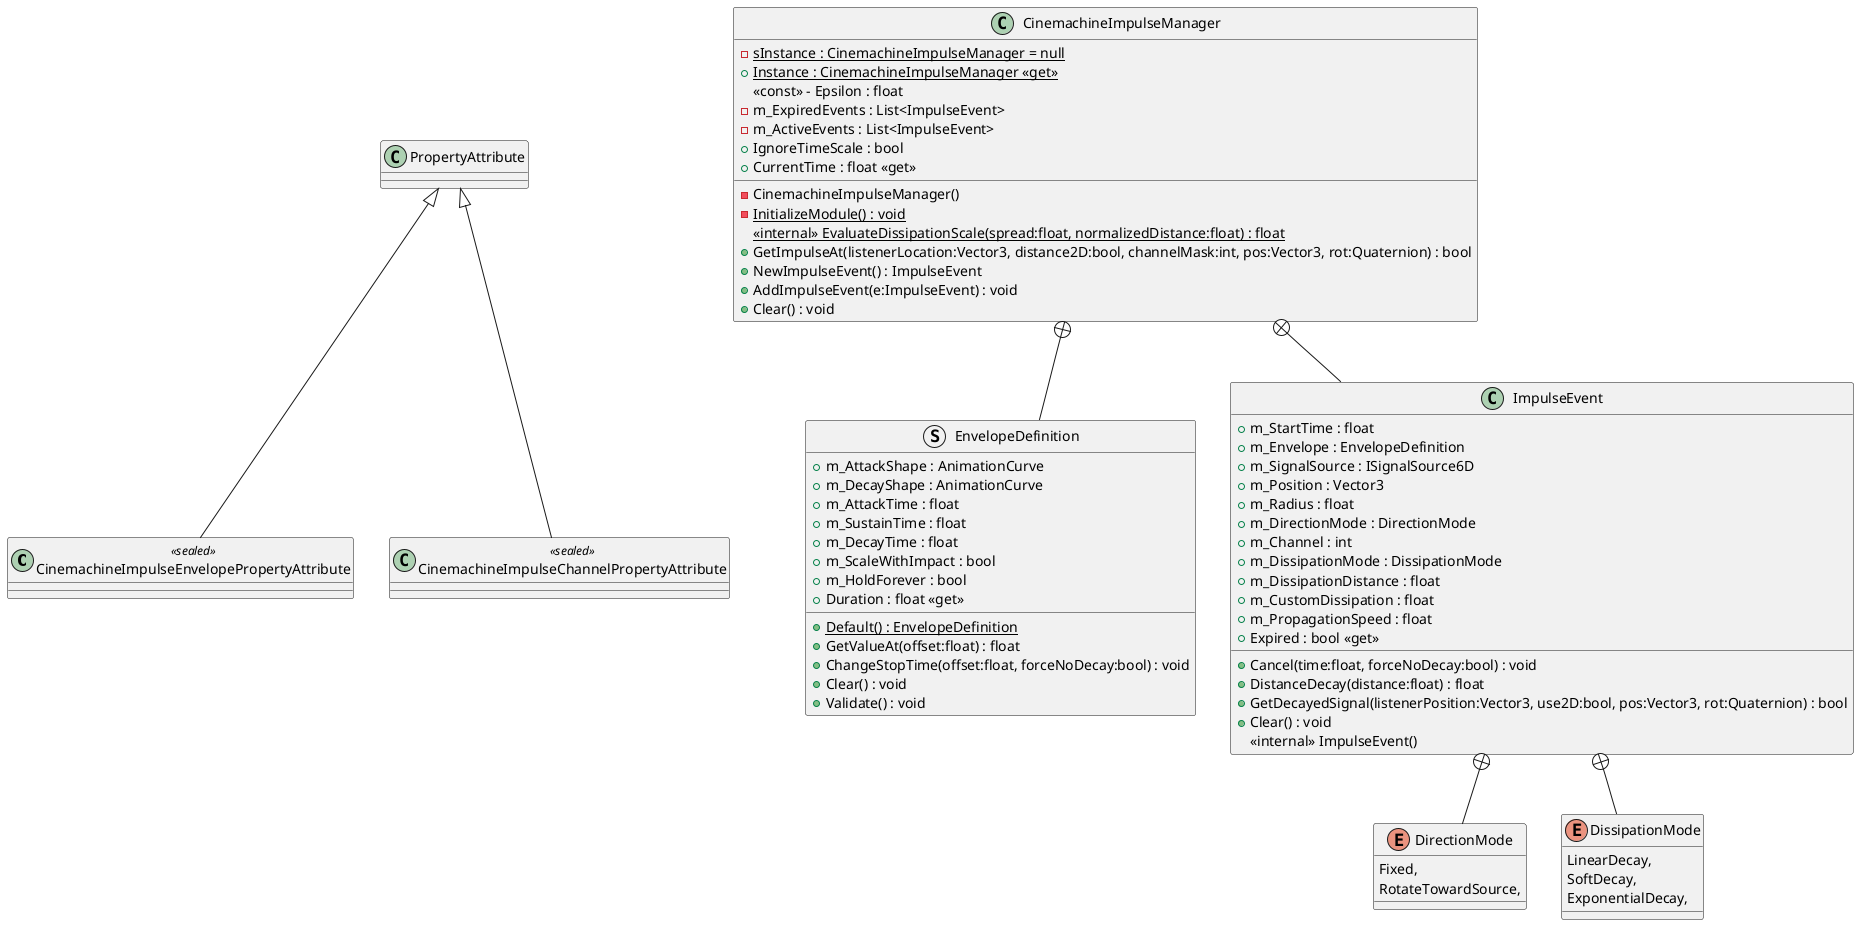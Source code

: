 @startuml
class CinemachineImpulseEnvelopePropertyAttribute <<sealed>> {
}
class CinemachineImpulseChannelPropertyAttribute <<sealed>> {
}
class CinemachineImpulseManager {
    - CinemachineImpulseManager()
    - {static} sInstance : CinemachineImpulseManager = null
    + {static} Instance : CinemachineImpulseManager <<get>>
    {static} - InitializeModule() : void
    <<const>> - Epsilon : float
    <<internal>> {static} EvaluateDissipationScale(spread:float, normalizedDistance:float) : float
    - m_ExpiredEvents : List<ImpulseEvent>
    - m_ActiveEvents : List<ImpulseEvent>
    + GetImpulseAt(listenerLocation:Vector3, distance2D:bool, channelMask:int, pos:Vector3, rot:Quaternion) : bool
    + IgnoreTimeScale : bool
    + CurrentTime : float <<get>>
    + NewImpulseEvent() : ImpulseEvent
    + AddImpulseEvent(e:ImpulseEvent) : void
    + Clear() : void
}
struct EnvelopeDefinition {
    + m_AttackShape : AnimationCurve
    + m_DecayShape : AnimationCurve
    + m_AttackTime : float
    + m_SustainTime : float
    + m_DecayTime : float
    + m_ScaleWithImpact : bool
    + m_HoldForever : bool
    + {static} Default() : EnvelopeDefinition
    + Duration : float <<get>>
    + GetValueAt(offset:float) : float
    + ChangeStopTime(offset:float, forceNoDecay:bool) : void
    + Clear() : void
    + Validate() : void
}
class ImpulseEvent {
    + m_StartTime : float
    + m_Envelope : EnvelopeDefinition
    + m_SignalSource : ISignalSource6D
    + m_Position : Vector3
    + m_Radius : float
    + m_DirectionMode : DirectionMode
    + m_Channel : int
    + m_DissipationMode : DissipationMode
    + m_DissipationDistance : float
    + m_CustomDissipation : float
    + m_PropagationSpeed : float
    + Expired : bool <<get>>
    + Cancel(time:float, forceNoDecay:bool) : void
    + DistanceDecay(distance:float) : float
    + GetDecayedSignal(listenerPosition:Vector3, use2D:bool, pos:Vector3, rot:Quaternion) : bool
    + Clear() : void
    <<internal>> ImpulseEvent()
}
enum DirectionMode {
    Fixed,
    RotateTowardSource,
}
enum DissipationMode {
    LinearDecay,
    SoftDecay,
    ExponentialDecay,
}
PropertyAttribute <|-- CinemachineImpulseEnvelopePropertyAttribute
PropertyAttribute <|-- CinemachineImpulseChannelPropertyAttribute
CinemachineImpulseManager +-- EnvelopeDefinition
CinemachineImpulseManager +-- ImpulseEvent
ImpulseEvent +-- DirectionMode
ImpulseEvent +-- DissipationMode
@enduml
